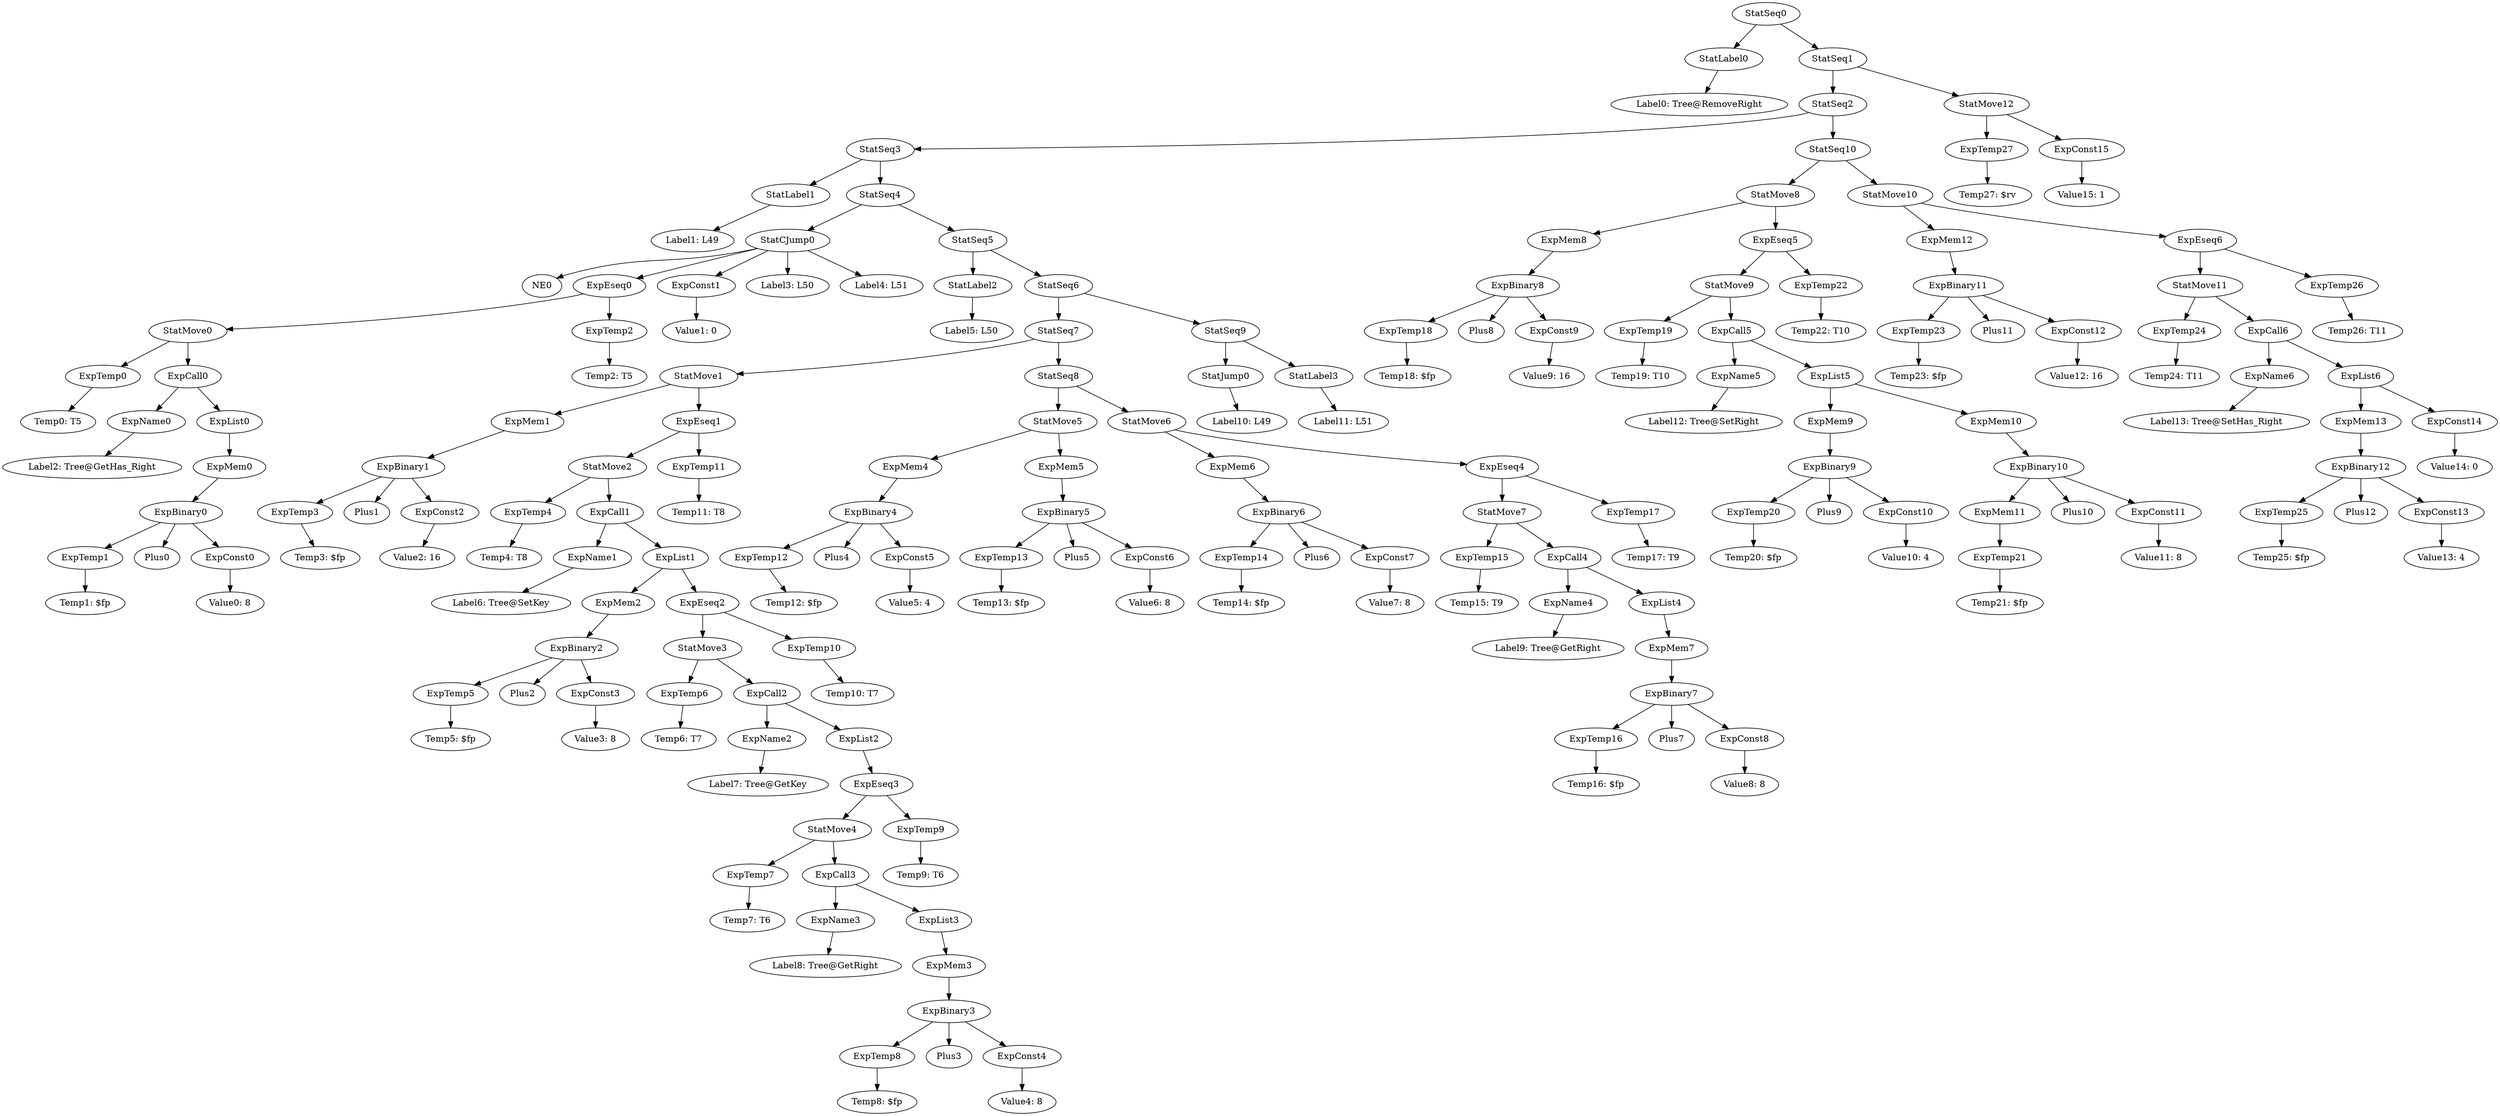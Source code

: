 digraph {
	ordering = out;
	ExpConst15 -> "Value15: 1";
	ExpTemp26 -> "Temp26: T11";
	ExpConst14 -> "Value14: 0";
	ExpMem13 -> ExpBinary12;
	ExpConst13 -> "Value13: 4";
	ExpName6 -> "Label13: Tree@SetHas_Right";
	ExpEseq6 -> StatMove11;
	ExpEseq6 -> ExpTemp26;
	ExpTemp24 -> "Temp24: T11";
	StatMove10 -> ExpMem12;
	StatMove10 -> ExpEseq6;
	ExpMem12 -> ExpBinary11;
	ExpConst12 -> "Value12: 16";
	StatSeq10 -> StatMove8;
	StatSeq10 -> StatMove10;
	ExpEseq5 -> StatMove9;
	ExpEseq5 -> ExpTemp22;
	ExpConst11 -> "Value11: 8";
	ExpBinary10 -> ExpMem11;
	ExpBinary10 -> Plus10;
	ExpBinary10 -> ExpConst11;
	StatMove11 -> ExpTemp24;
	StatMove11 -> ExpCall6;
	ExpMem11 -> ExpTemp21;
	ExpTemp21 -> "Temp21: $fp";
	ExpList5 -> ExpMem9;
	ExpList5 -> ExpMem10;
	ExpMem3 -> ExpBinary3;
	ExpConst4 -> "Value4: 8";
	ExpConst2 -> "Value2: 16";
	ExpName3 -> "Label8: Tree@GetRight";
	StatMove3 -> ExpTemp6;
	StatMove3 -> ExpCall2;
	ExpTemp6 -> "Temp6: T7";
	StatMove6 -> ExpMem6;
	StatMove6 -> ExpEseq4;
	ExpConst3 -> "Value3: 8";
	ExpBinary2 -> ExpTemp5;
	ExpBinary2 -> Plus2;
	ExpBinary2 -> ExpConst3;
	ExpMem5 -> ExpBinary5;
	ExpCall1 -> ExpName1;
	ExpCall1 -> ExpList1;
	StatJump0 -> "Label10: L49";
	ExpName1 -> "Label6: Tree@SetKey";
	ExpEseq1 -> StatMove2;
	ExpEseq1 -> ExpTemp11;
	ExpTemp15 -> "Temp15: T9";
	StatMove2 -> ExpTemp4;
	StatMove2 -> ExpCall1;
	StatLabel0 -> "Label0: Tree@RemoveRight";
	ExpTemp19 -> "Temp19: T10";
	ExpTemp7 -> "Temp7: T6";
	ExpTemp0 -> "Temp0: T5";
	ExpTemp25 -> "Temp25: $fp";
	ExpEseq3 -> StatMove4;
	ExpEseq3 -> ExpTemp9;
	ExpTemp4 -> "Temp4: T8";
	ExpMem1 -> ExpBinary1;
	ExpConst6 -> "Value6: 8";
	ExpCall2 -> ExpName2;
	ExpCall2 -> ExpList2;
	ExpEseq4 -> StatMove7;
	ExpEseq4 -> ExpTemp17;
	ExpBinary12 -> ExpTemp25;
	ExpBinary12 -> Plus12;
	ExpBinary12 -> ExpConst13;
	ExpName5 -> "Label12: Tree@SetRight";
	StatMove0 -> ExpTemp0;
	StatMove0 -> ExpCall0;
	StatMove8 -> ExpMem8;
	StatMove8 -> ExpEseq5;
	StatSeq3 -> StatLabel1;
	StatSeq3 -> StatSeq4;
	StatLabel3 -> "Label11: L51";
	ExpBinary3 -> ExpTemp8;
	ExpBinary3 -> Plus3;
	ExpBinary3 -> ExpConst4;
	ExpMem7 -> ExpBinary7;
	ExpCall3 -> ExpName3;
	ExpCall3 -> ExpList3;
	ExpConst10 -> "Value10: 4";
	ExpBinary1 -> ExpTemp3;
	ExpBinary1 -> Plus1;
	ExpBinary1 -> ExpConst2;
	ExpName2 -> "Label7: Tree@GetKey";
	StatSeq7 -> StatMove1;
	StatSeq7 -> StatSeq8;
	ExpTemp5 -> "Temp5: $fp";
	ExpTemp3 -> "Temp3: $fp";
	StatSeq8 -> StatMove5;
	StatSeq8 -> StatMove6;
	StatSeq1 -> StatSeq2;
	StatSeq1 -> StatMove12;
	ExpMem2 -> ExpBinary2;
	ExpTemp12 -> "Temp12: $fp";
	ExpCall0 -> ExpName0;
	ExpCall0 -> ExpList0;
	StatSeq9 -> StatJump0;
	StatSeq9 -> StatLabel3;
	StatSeq4 -> StatCJump0;
	StatSeq4 -> StatSeq5;
	StatLabel1 -> "Label1: L49";
	ExpList6 -> ExpMem13;
	ExpList6 -> ExpConst14;
	ExpConst1 -> "Value1: 0";
	ExpBinary0 -> ExpTemp1;
	ExpBinary0 -> Plus0;
	ExpBinary0 -> ExpConst0;
	ExpTemp27 -> "Temp27: $rv";
	ExpList4 -> ExpMem7;
	ExpMem0 -> ExpBinary0;
	ExpList0 -> ExpMem0;
	StatCJump0 -> NE0;
	StatCJump0 -> ExpEseq0;
	StatCJump0 -> ExpConst1;
	StatCJump0 -> "Label3: L50";
	StatCJump0 -> "Label4: L51";
	ExpTemp11 -> "Temp11: T8";
	ExpEseq0 -> StatMove0;
	ExpEseq0 -> ExpTemp2;
	ExpTemp2 -> "Temp2: T5";
	ExpConst0 -> "Value0: 8";
	ExpEseq2 -> StatMove3;
	ExpEseq2 -> ExpTemp10;
	ExpList1 -> ExpMem2;
	ExpList1 -> ExpEseq2;
	ExpTemp1 -> "Temp1: $fp";
	ExpBinary4 -> ExpTemp12;
	ExpBinary4 -> Plus4;
	ExpBinary4 -> ExpConst5;
	ExpTemp8 -> "Temp8: $fp";
	ExpBinary9 -> ExpTemp20;
	ExpBinary9 -> Plus9;
	ExpBinary9 -> ExpConst10;
	ExpBinary7 -> ExpTemp16;
	ExpBinary7 -> Plus7;
	ExpBinary7 -> ExpConst8;
	ExpTemp18 -> "Temp18: $fp";
	StatMove1 -> ExpMem1;
	StatMove1 -> ExpEseq1;
	StatSeq5 -> StatLabel2;
	StatSeq5 -> StatSeq6;
	ExpList3 -> ExpMem3;
	ExpCall4 -> ExpName4;
	ExpCall4 -> ExpList4;
	ExpTemp9 -> "Temp9: T6";
	ExpTemp22 -> "Temp22: T10";
	ExpList2 -> ExpEseq3;
	ExpCall6 -> ExpName6;
	ExpCall6 -> ExpList6;
	ExpMem10 -> ExpBinary10;
	ExpTemp10 -> "Temp10: T7";
	StatSeq0 -> StatLabel0;
	StatSeq0 -> StatSeq1;
	ExpConst5 -> "Value5: 4";
	ExpBinary11 -> ExpTemp23;
	ExpBinary11 -> Plus11;
	ExpBinary11 -> ExpConst12;
	ExpMem4 -> ExpBinary4;
	ExpName4 -> "Label9: Tree@GetRight";
	ExpTemp13 -> "Temp13: $fp";
	ExpBinary5 -> ExpTemp13;
	ExpBinary5 -> Plus5;
	ExpBinary5 -> ExpConst6;
	StatMove4 -> ExpTemp7;
	StatMove4 -> ExpCall3;
	StatLabel2 -> "Label5: L50";
	StatMove5 -> ExpMem4;
	StatMove5 -> ExpMem5;
	ExpConst9 -> "Value9: 16";
	StatMove12 -> ExpTemp27;
	StatMove12 -> ExpConst15;
	ExpTemp14 -> "Temp14: $fp";
	ExpBinary6 -> ExpTemp14;
	ExpBinary6 -> Plus6;
	ExpBinary6 -> ExpConst7;
	ExpTemp16 -> "Temp16: $fp";
	ExpConst7 -> "Value7: 8";
	ExpMem6 -> ExpBinary6;
	StatMove7 -> ExpTemp15;
	StatMove7 -> ExpCall4;
	ExpTemp23 -> "Temp23: $fp";
	ExpMem9 -> ExpBinary9;
	ExpTemp17 -> "Temp17: T9";
	StatSeq6 -> StatSeq7;
	StatSeq6 -> StatSeq9;
	StatSeq2 -> StatSeq3;
	StatSeq2 -> StatSeq10;
	ExpBinary8 -> ExpTemp18;
	ExpBinary8 -> Plus8;
	ExpBinary8 -> ExpConst9;
	ExpMem8 -> ExpBinary8;
	StatMove9 -> ExpTemp19;
	StatMove9 -> ExpCall5;
	ExpCall5 -> ExpName5;
	ExpCall5 -> ExpList5;
	ExpConst8 -> "Value8: 8";
	ExpName0 -> "Label2: Tree@GetHas_Right";
	ExpTemp20 -> "Temp20: $fp";
}

